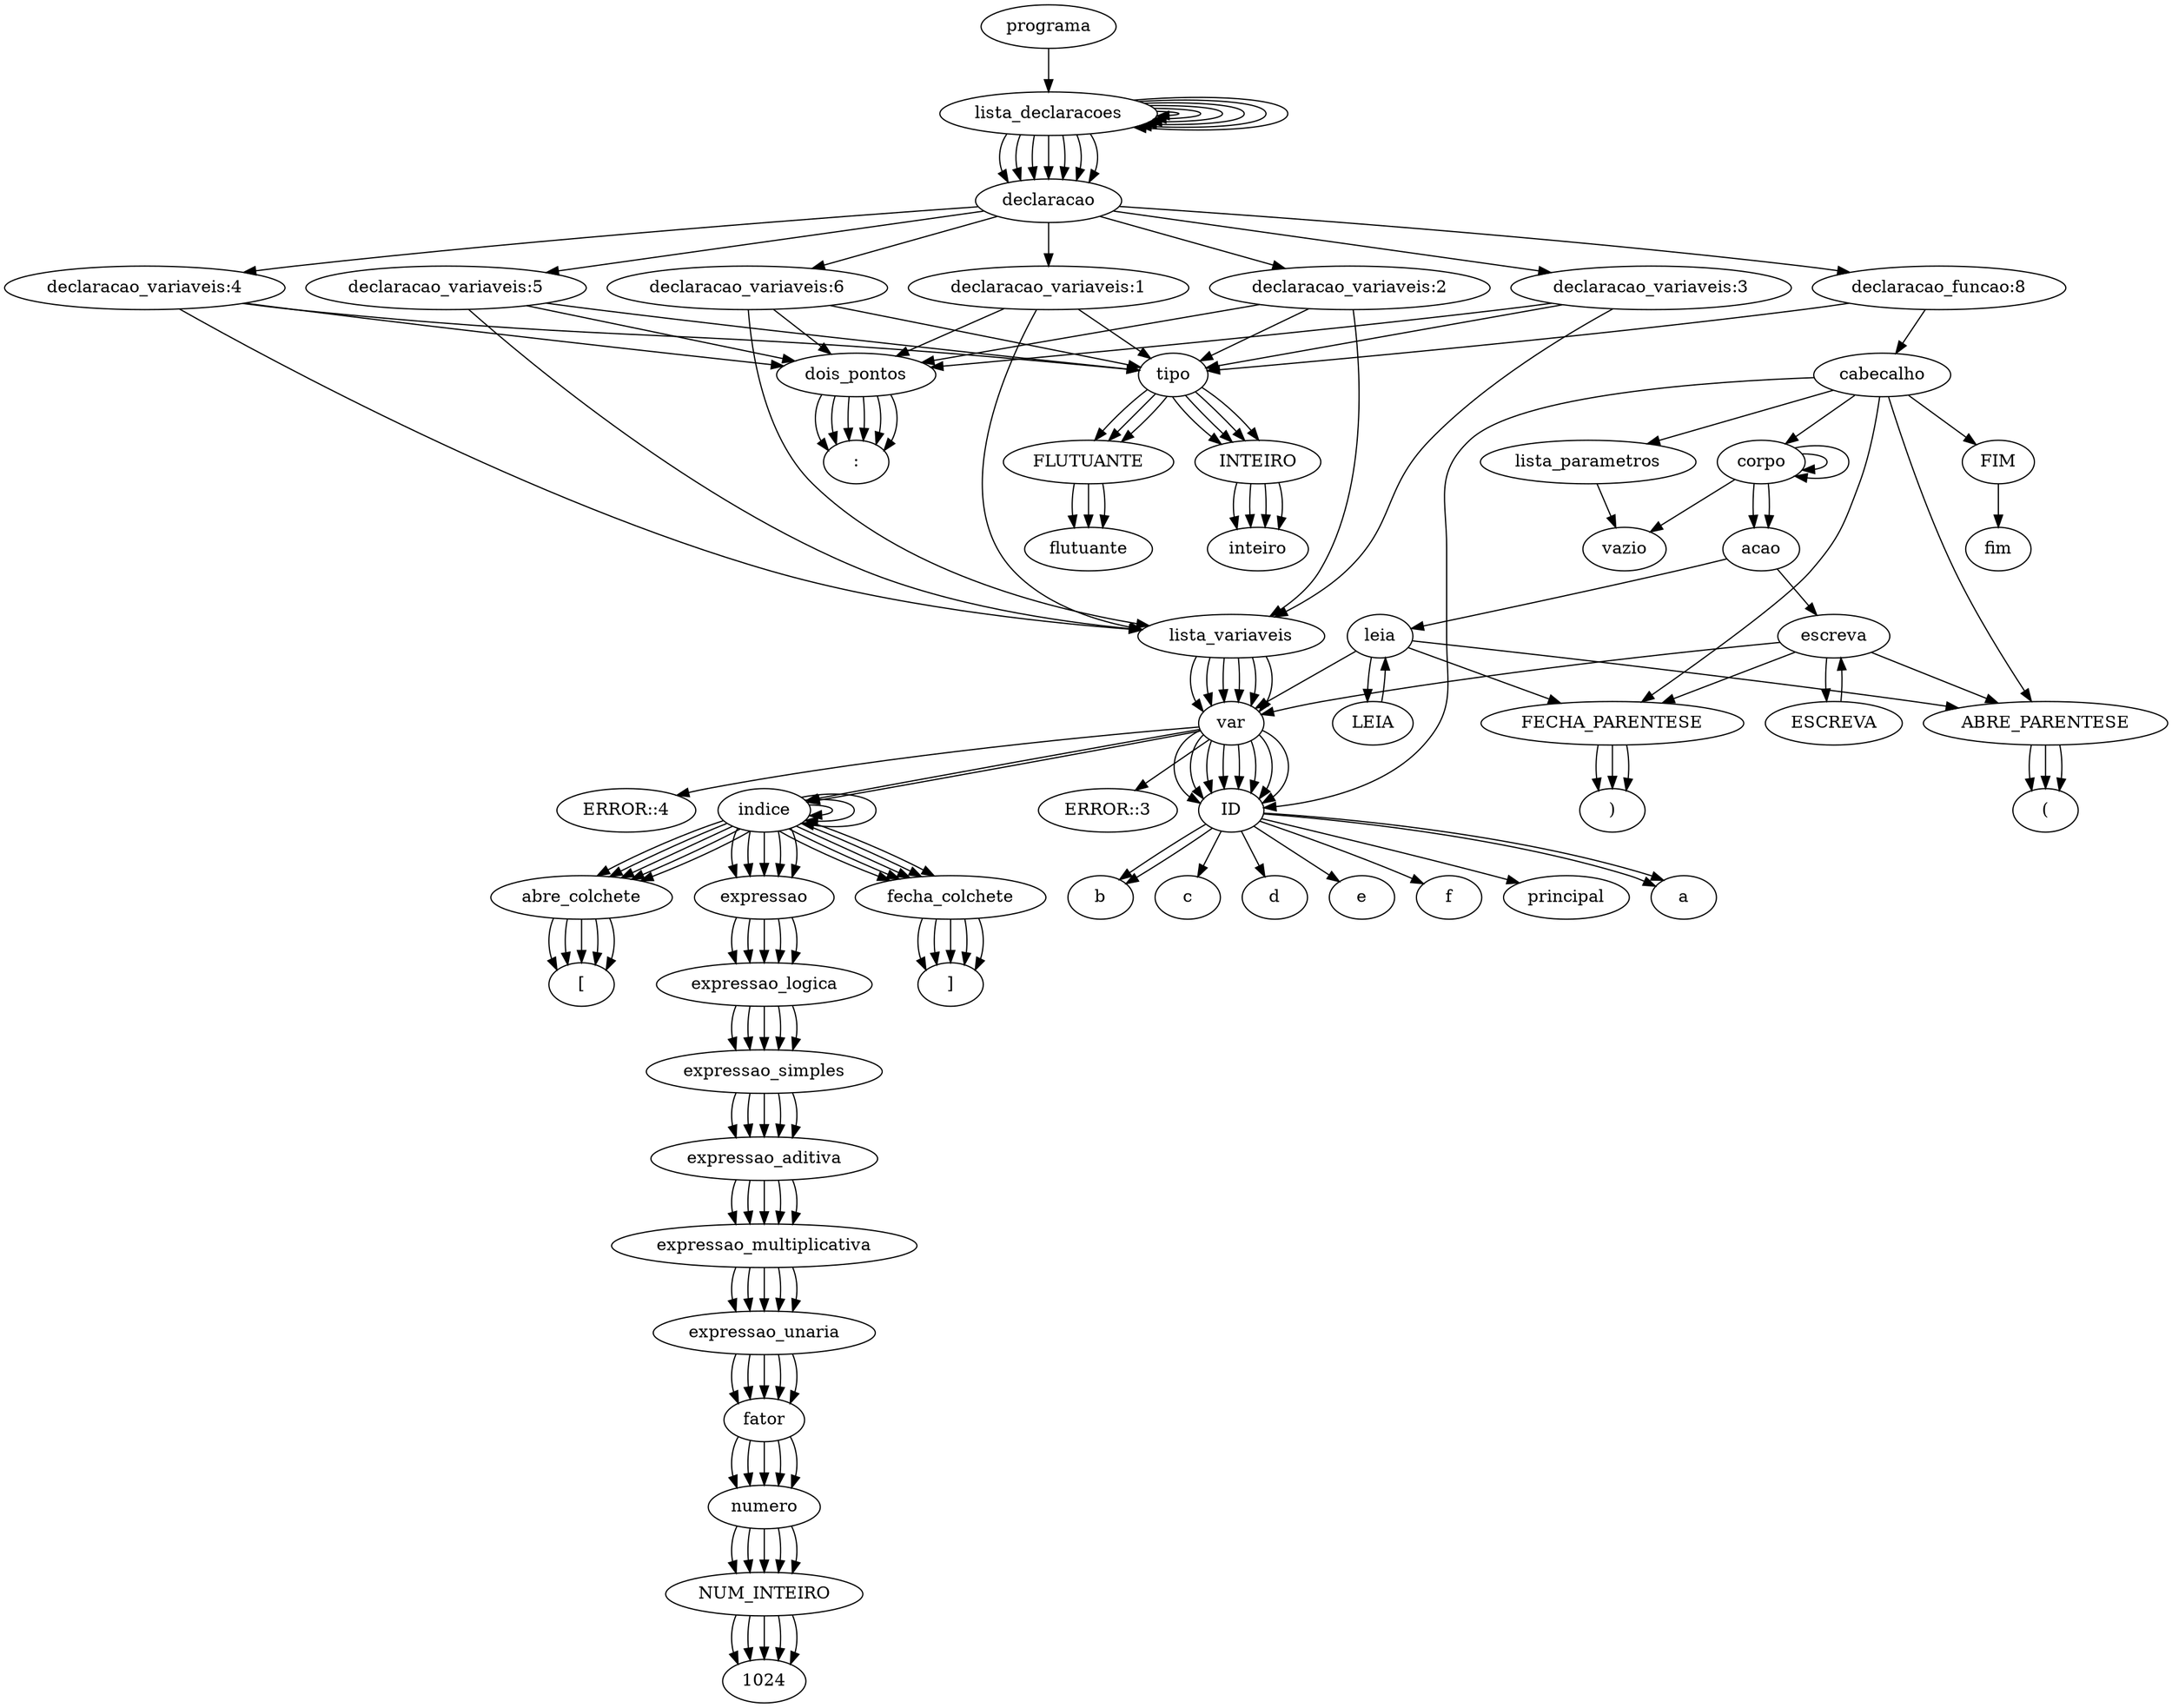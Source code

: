digraph tree {
    "programa";
    "lista_declaracoes";
    "lista_declaracoes";
    "lista_declaracoes";
    "lista_declaracoes";
    "lista_declaracoes";
    "lista_declaracoes";
    "lista_declaracoes";
    "declaracao";
    "declaracao_variaveis:1";
    "tipo";
    "INTEIRO";
    "inteiro";
    "dois_pontos";
    ":";
    "lista_variaveis";
    "var";
    "ID";
    "a";
    "declaracao";
    "declaracao_variaveis:2";
    "tipo";
    "INTEIRO";
    "inteiro";
    "dois_pontos";
    ":";
    "lista_variaveis";
    "var";
    "ID";
    "b";
    "declaracao";
    "declaracao_variaveis:3";
    "tipo";
    "INTEIRO";
    "inteiro";
    "dois_pontos";
    ":";
    "lista_variaveis";
    "var";
    "ID";
    "c";
    "ERROR::3";
    "declaracao";
    "declaracao_variaveis:4";
    "tipo";
    "FLUTUANTE";
    "flutuante";
    "dois_pontos";
    ":";
    "lista_variaveis";
    "var";
    "ID";
    "d";
    "ERROR::4";
    "declaracao";
    "declaracao_variaveis:5";
    "tipo";
    "FLUTUANTE";
    "flutuante";
    "dois_pontos";
    ":";
    "lista_variaveis";
    "var";
    "ID";
    "e";
    "indice";
    "indice";
    "abre_colchete";
    "[";
    "expressao";
    "expressao_logica";
    "expressao_simples";
    "expressao_aditiva";
    "expressao_multiplicativa";
    "expressao_unaria";
    "fator";
    "numero";
    "NUM_INTEIRO";
    "1024";
    "fecha_colchete";
    "]";
    "abre_colchete";
    "[";
    "expressao";
    "expressao_logica";
    "expressao_simples";
    "expressao_aditiva";
    "expressao_multiplicativa";
    "expressao_unaria";
    "fator";
    "numero";
    "NUM_INTEIRO";
    "1024";
    "fecha_colchete";
    "]";
    "declaracao";
    "declaracao_variaveis:6";
    "tipo";
    "FLUTUANTE";
    "flutuante";
    "dois_pontos";
    ":";
    "lista_variaveis";
    "var";
    "ID";
    "f";
    "indice";
    "indice";
    "indice";
    "abre_colchete";
    "[";
    "expressao";
    "expressao_logica";
    "expressao_simples";
    "expressao_aditiva";
    "expressao_multiplicativa";
    "expressao_unaria";
    "fator";
    "numero";
    "NUM_INTEIRO";
    "1024";
    "fecha_colchete";
    "]";
    "abre_colchete";
    "[";
    "expressao";
    "expressao_logica";
    "expressao_simples";
    "expressao_aditiva";
    "expressao_multiplicativa";
    "expressao_unaria";
    "fator";
    "numero";
    "NUM_INTEIRO";
    "1024";
    "fecha_colchete";
    "]";
    "abre_colchete";
    "[";
    "expressao";
    "expressao_logica";
    "expressao_simples";
    "expressao_aditiva";
    "expressao_multiplicativa";
    "expressao_unaria";
    "fator";
    "numero";
    "NUM_INTEIRO";
    "1024";
    "fecha_colchete";
    "]";
    "declaracao";
    "declaracao_funcao:8";
    "tipo";
    "INTEIRO";
    "inteiro";
    "cabecalho";
    "ID";
    "principal";
    "ABRE_PARENTESE";
    "(";
    "lista_parametros";
    "vazio";
    "FECHA_PARENTESE";
    ")";
    "corpo";
    "corpo";
    "corpo";
    "vazio";
    "acao";
    "leia";
    "LEIA";
    "leia";
    "ABRE_PARENTESE";
    "(";
    "var";
    "ID";
    "a";
    "FECHA_PARENTESE";
    ")";
    "acao";
    "escreva";
    "ESCREVA";
    "escreva";
    "ABRE_PARENTESE";
    "(";
    "var";
    "ID";
    "b";
    "FECHA_PARENTESE";
    ")";
    "FIM";
    "fim";
    "programa" -> "lista_declaracoes";
    "lista_declaracoes" -> "lista_declaracoes";
    "lista_declaracoes" -> "declaracao";
    "lista_declaracoes" -> "lista_declaracoes";
    "lista_declaracoes" -> "declaracao";
    "lista_declaracoes" -> "lista_declaracoes";
    "lista_declaracoes" -> "declaracao";
    "lista_declaracoes" -> "lista_declaracoes";
    "lista_declaracoes" -> "declaracao";
    "lista_declaracoes" -> "lista_declaracoes";
    "lista_declaracoes" -> "declaracao";
    "lista_declaracoes" -> "lista_declaracoes";
    "lista_declaracoes" -> "declaracao";
    "lista_declaracoes" -> "declaracao";
    "declaracao" -> "declaracao_variaveis:1";
    "declaracao_variaveis:1" -> "tipo";
    "declaracao_variaveis:1" -> "dois_pontos";
    "declaracao_variaveis:1" -> "lista_variaveis";
    "tipo" -> "INTEIRO";
    "INTEIRO" -> "inteiro";
    "dois_pontos" -> ":";
    "lista_variaveis" -> "var";
    "var" -> "ID";
    "ID" -> "a";
    "declaracao" -> "declaracao_variaveis:2";
    "declaracao_variaveis:2" -> "tipo";
    "declaracao_variaveis:2" -> "dois_pontos";
    "declaracao_variaveis:2" -> "lista_variaveis";
    "tipo" -> "INTEIRO";
    "INTEIRO" -> "inteiro";
    "dois_pontos" -> ":";
    "lista_variaveis" -> "var";
    "var" -> "ID";
    "ID" -> "b";
    "declaracao" -> "declaracao_variaveis:3";
    "declaracao_variaveis:3" -> "tipo";
    "declaracao_variaveis:3" -> "dois_pontos";
    "declaracao_variaveis:3" -> "lista_variaveis";
    "tipo" -> "INTEIRO";
    "INTEIRO" -> "inteiro";
    "dois_pontos" -> ":";
    "lista_variaveis" -> "var";
    "var" -> "ID";
    "var" -> "ERROR::3";
    "ID" -> "c";
    "declaracao" -> "declaracao_variaveis:4";
    "declaracao_variaveis:4" -> "tipo";
    "declaracao_variaveis:4" -> "dois_pontos";
    "declaracao_variaveis:4" -> "lista_variaveis";
    "tipo" -> "FLUTUANTE";
    "FLUTUANTE" -> "flutuante";
    "dois_pontos" -> ":";
    "lista_variaveis" -> "var";
    "var" -> "ID";
    "var" -> "ERROR::4";
    "ID" -> "d";
    "declaracao" -> "declaracao_variaveis:5";
    "declaracao_variaveis:5" -> "tipo";
    "declaracao_variaveis:5" -> "dois_pontos";
    "declaracao_variaveis:5" -> "lista_variaveis";
    "tipo" -> "FLUTUANTE";
    "FLUTUANTE" -> "flutuante";
    "dois_pontos" -> ":";
    "lista_variaveis" -> "var";
    "var" -> "ID";
    "var" -> "indice";
    "ID" -> "e";
    "indice" -> "indice";
    "indice" -> "abre_colchete";
    "indice" -> "expressao";
    "indice" -> "fecha_colchete";
    "indice" -> "abre_colchete";
    "indice" -> "expressao";
    "indice" -> "fecha_colchete";
    "abre_colchete" -> "[";
    "expressao" -> "expressao_logica";
    "expressao_logica" -> "expressao_simples";
    "expressao_simples" -> "expressao_aditiva";
    "expressao_aditiva" -> "expressao_multiplicativa";
    "expressao_multiplicativa" -> "expressao_unaria";
    "expressao_unaria" -> "fator";
    "fator" -> "numero";
    "numero" -> "NUM_INTEIRO";
    "NUM_INTEIRO" -> "1024";
    "fecha_colchete" -> "]";
    "abre_colchete" -> "[";
    "expressao" -> "expressao_logica";
    "expressao_logica" -> "expressao_simples";
    "expressao_simples" -> "expressao_aditiva";
    "expressao_aditiva" -> "expressao_multiplicativa";
    "expressao_multiplicativa" -> "expressao_unaria";
    "expressao_unaria" -> "fator";
    "fator" -> "numero";
    "numero" -> "NUM_INTEIRO";
    "NUM_INTEIRO" -> "1024";
    "fecha_colchete" -> "]";
    "declaracao" -> "declaracao_variaveis:6";
    "declaracao_variaveis:6" -> "tipo";
    "declaracao_variaveis:6" -> "dois_pontos";
    "declaracao_variaveis:6" -> "lista_variaveis";
    "tipo" -> "FLUTUANTE";
    "FLUTUANTE" -> "flutuante";
    "dois_pontos" -> ":";
    "lista_variaveis" -> "var";
    "var" -> "ID";
    "var" -> "indice";
    "ID" -> "f";
    "indice" -> "indice";
    "indice" -> "abre_colchete";
    "indice" -> "expressao";
    "indice" -> "fecha_colchete";
    "indice" -> "indice";
    "indice" -> "abre_colchete";
    "indice" -> "expressao";
    "indice" -> "fecha_colchete";
    "indice" -> "abre_colchete";
    "indice" -> "expressao";
    "indice" -> "fecha_colchete";
    "abre_colchete" -> "[";
    "expressao" -> "expressao_logica";
    "expressao_logica" -> "expressao_simples";
    "expressao_simples" -> "expressao_aditiva";
    "expressao_aditiva" -> "expressao_multiplicativa";
    "expressao_multiplicativa" -> "expressao_unaria";
    "expressao_unaria" -> "fator";
    "fator" -> "numero";
    "numero" -> "NUM_INTEIRO";
    "NUM_INTEIRO" -> "1024";
    "fecha_colchete" -> "]";
    "abre_colchete" -> "[";
    "expressao" -> "expressao_logica";
    "expressao_logica" -> "expressao_simples";
    "expressao_simples" -> "expressao_aditiva";
    "expressao_aditiva" -> "expressao_multiplicativa";
    "expressao_multiplicativa" -> "expressao_unaria";
    "expressao_unaria" -> "fator";
    "fator" -> "numero";
    "numero" -> "NUM_INTEIRO";
    "NUM_INTEIRO" -> "1024";
    "fecha_colchete" -> "]";
    "abre_colchete" -> "[";
    "expressao" -> "expressao_logica";
    "expressao_logica" -> "expressao_simples";
    "expressao_simples" -> "expressao_aditiva";
    "expressao_aditiva" -> "expressao_multiplicativa";
    "expressao_multiplicativa" -> "expressao_unaria";
    "expressao_unaria" -> "fator";
    "fator" -> "numero";
    "numero" -> "NUM_INTEIRO";
    "NUM_INTEIRO" -> "1024";
    "fecha_colchete" -> "]";
    "declaracao" -> "declaracao_funcao:8";
    "declaracao_funcao:8" -> "tipo";
    "declaracao_funcao:8" -> "cabecalho";
    "tipo" -> "INTEIRO";
    "INTEIRO" -> "inteiro";
    "cabecalho" -> "ID";
    "cabecalho" -> "ABRE_PARENTESE";
    "cabecalho" -> "lista_parametros";
    "cabecalho" -> "FECHA_PARENTESE";
    "cabecalho" -> "corpo";
    "cabecalho" -> "FIM";
    "ID" -> "principal";
    "ABRE_PARENTESE" -> "(";
    "lista_parametros" -> "vazio";
    "FECHA_PARENTESE" -> ")";
    "corpo" -> "corpo";
    "corpo" -> "acao";
    "corpo" -> "corpo";
    "corpo" -> "acao";
    "corpo" -> "vazio";
    "acao" -> "leia";
    "leia" -> "LEIA";
    "leia" -> "ABRE_PARENTESE";
    "leia" -> "var";
    "leia" -> "FECHA_PARENTESE";
    "LEIA" -> "leia";
    "ABRE_PARENTESE" -> "(";
    "var" -> "ID";
    "ID" -> "a";
    "FECHA_PARENTESE" -> ")";
    "acao" -> "escreva";
    "escreva" -> "ESCREVA";
    "escreva" -> "ABRE_PARENTESE";
    "escreva" -> "var";
    "escreva" -> "FECHA_PARENTESE";
    "ESCREVA" -> "escreva";
    "ABRE_PARENTESE" -> "(";
    "var" -> "ID";
    "ID" -> "b";
    "FECHA_PARENTESE" -> ")";
    "FIM" -> "fim";
}
